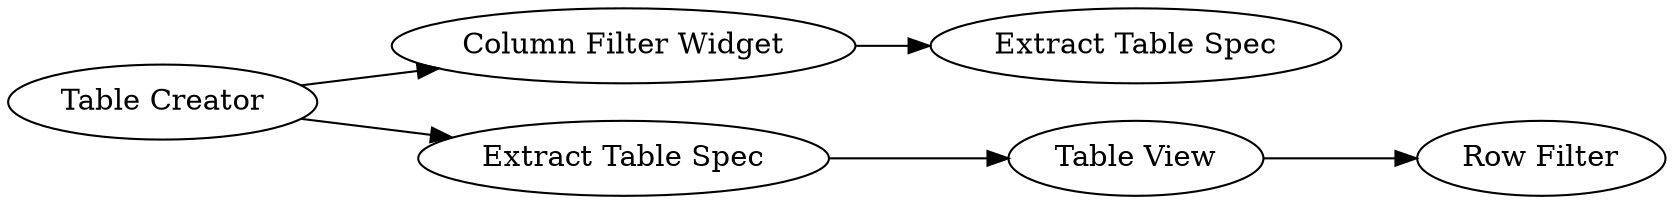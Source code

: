 digraph {
	"-4288261585921645016_174" [label="Column Filter Widget"]
	"-4288261585921645016_173" [label="Table View"]
	"-4288261585921645016_171" [label="Row Filter"]
	"-4288261585921645016_169" [label="Extract Table Spec"]
	"-4288261585921645016_153" [label="Table Creator"]
	"-4288261585921645016_176" [label="Extract Table Spec"]
	"-4288261585921645016_174" -> "-4288261585921645016_176"
	"-4288261585921645016_153" -> "-4288261585921645016_174"
	"-4288261585921645016_169" -> "-4288261585921645016_173"
	"-4288261585921645016_153" -> "-4288261585921645016_169"
	"-4288261585921645016_173" -> "-4288261585921645016_171"
	rankdir=LR
}
